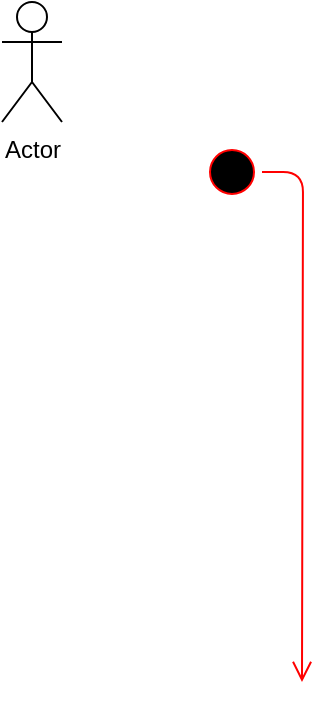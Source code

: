 <mxfile version="15.3.2" type="device"><diagram id="kgpKYQtTHZ0yAKxKKP6v" name="Page-1"><mxGraphModel dx="1038" dy="547" grid="1" gridSize="10" guides="1" tooltips="1" connect="1" arrows="1" fold="1" page="1" pageScale="1" pageWidth="850" pageHeight="1100" math="0" shadow="0"><root><mxCell id="0"/><mxCell id="1" parent="0"/><mxCell id="GSCDcXzAjW38Lw_6ofAL-1" value="Actor" style="shape=umlActor;verticalLabelPosition=bottom;verticalAlign=top;html=1;" vertex="1" parent="1"><mxGeometry x="180" y="40" width="30" height="60" as="geometry"/></mxCell><mxCell id="GSCDcXzAjW38Lw_6ofAL-2" value="" style="ellipse;html=1;shape=startState;fillColor=#000000;strokeColor=#ff0000;" vertex="1" parent="1"><mxGeometry x="280" y="110" width="30" height="30" as="geometry"/></mxCell><mxCell id="GSCDcXzAjW38Lw_6ofAL-3" value="" style="edgeStyle=orthogonalEdgeStyle;html=1;verticalAlign=bottom;endArrow=open;endSize=8;strokeColor=#ff0000;" edge="1" source="GSCDcXzAjW38Lw_6ofAL-2" parent="1"><mxGeometry relative="1" as="geometry"><mxPoint x="330" y="380" as="targetPoint"/></mxGeometry></mxCell></root></mxGraphModel></diagram></mxfile>